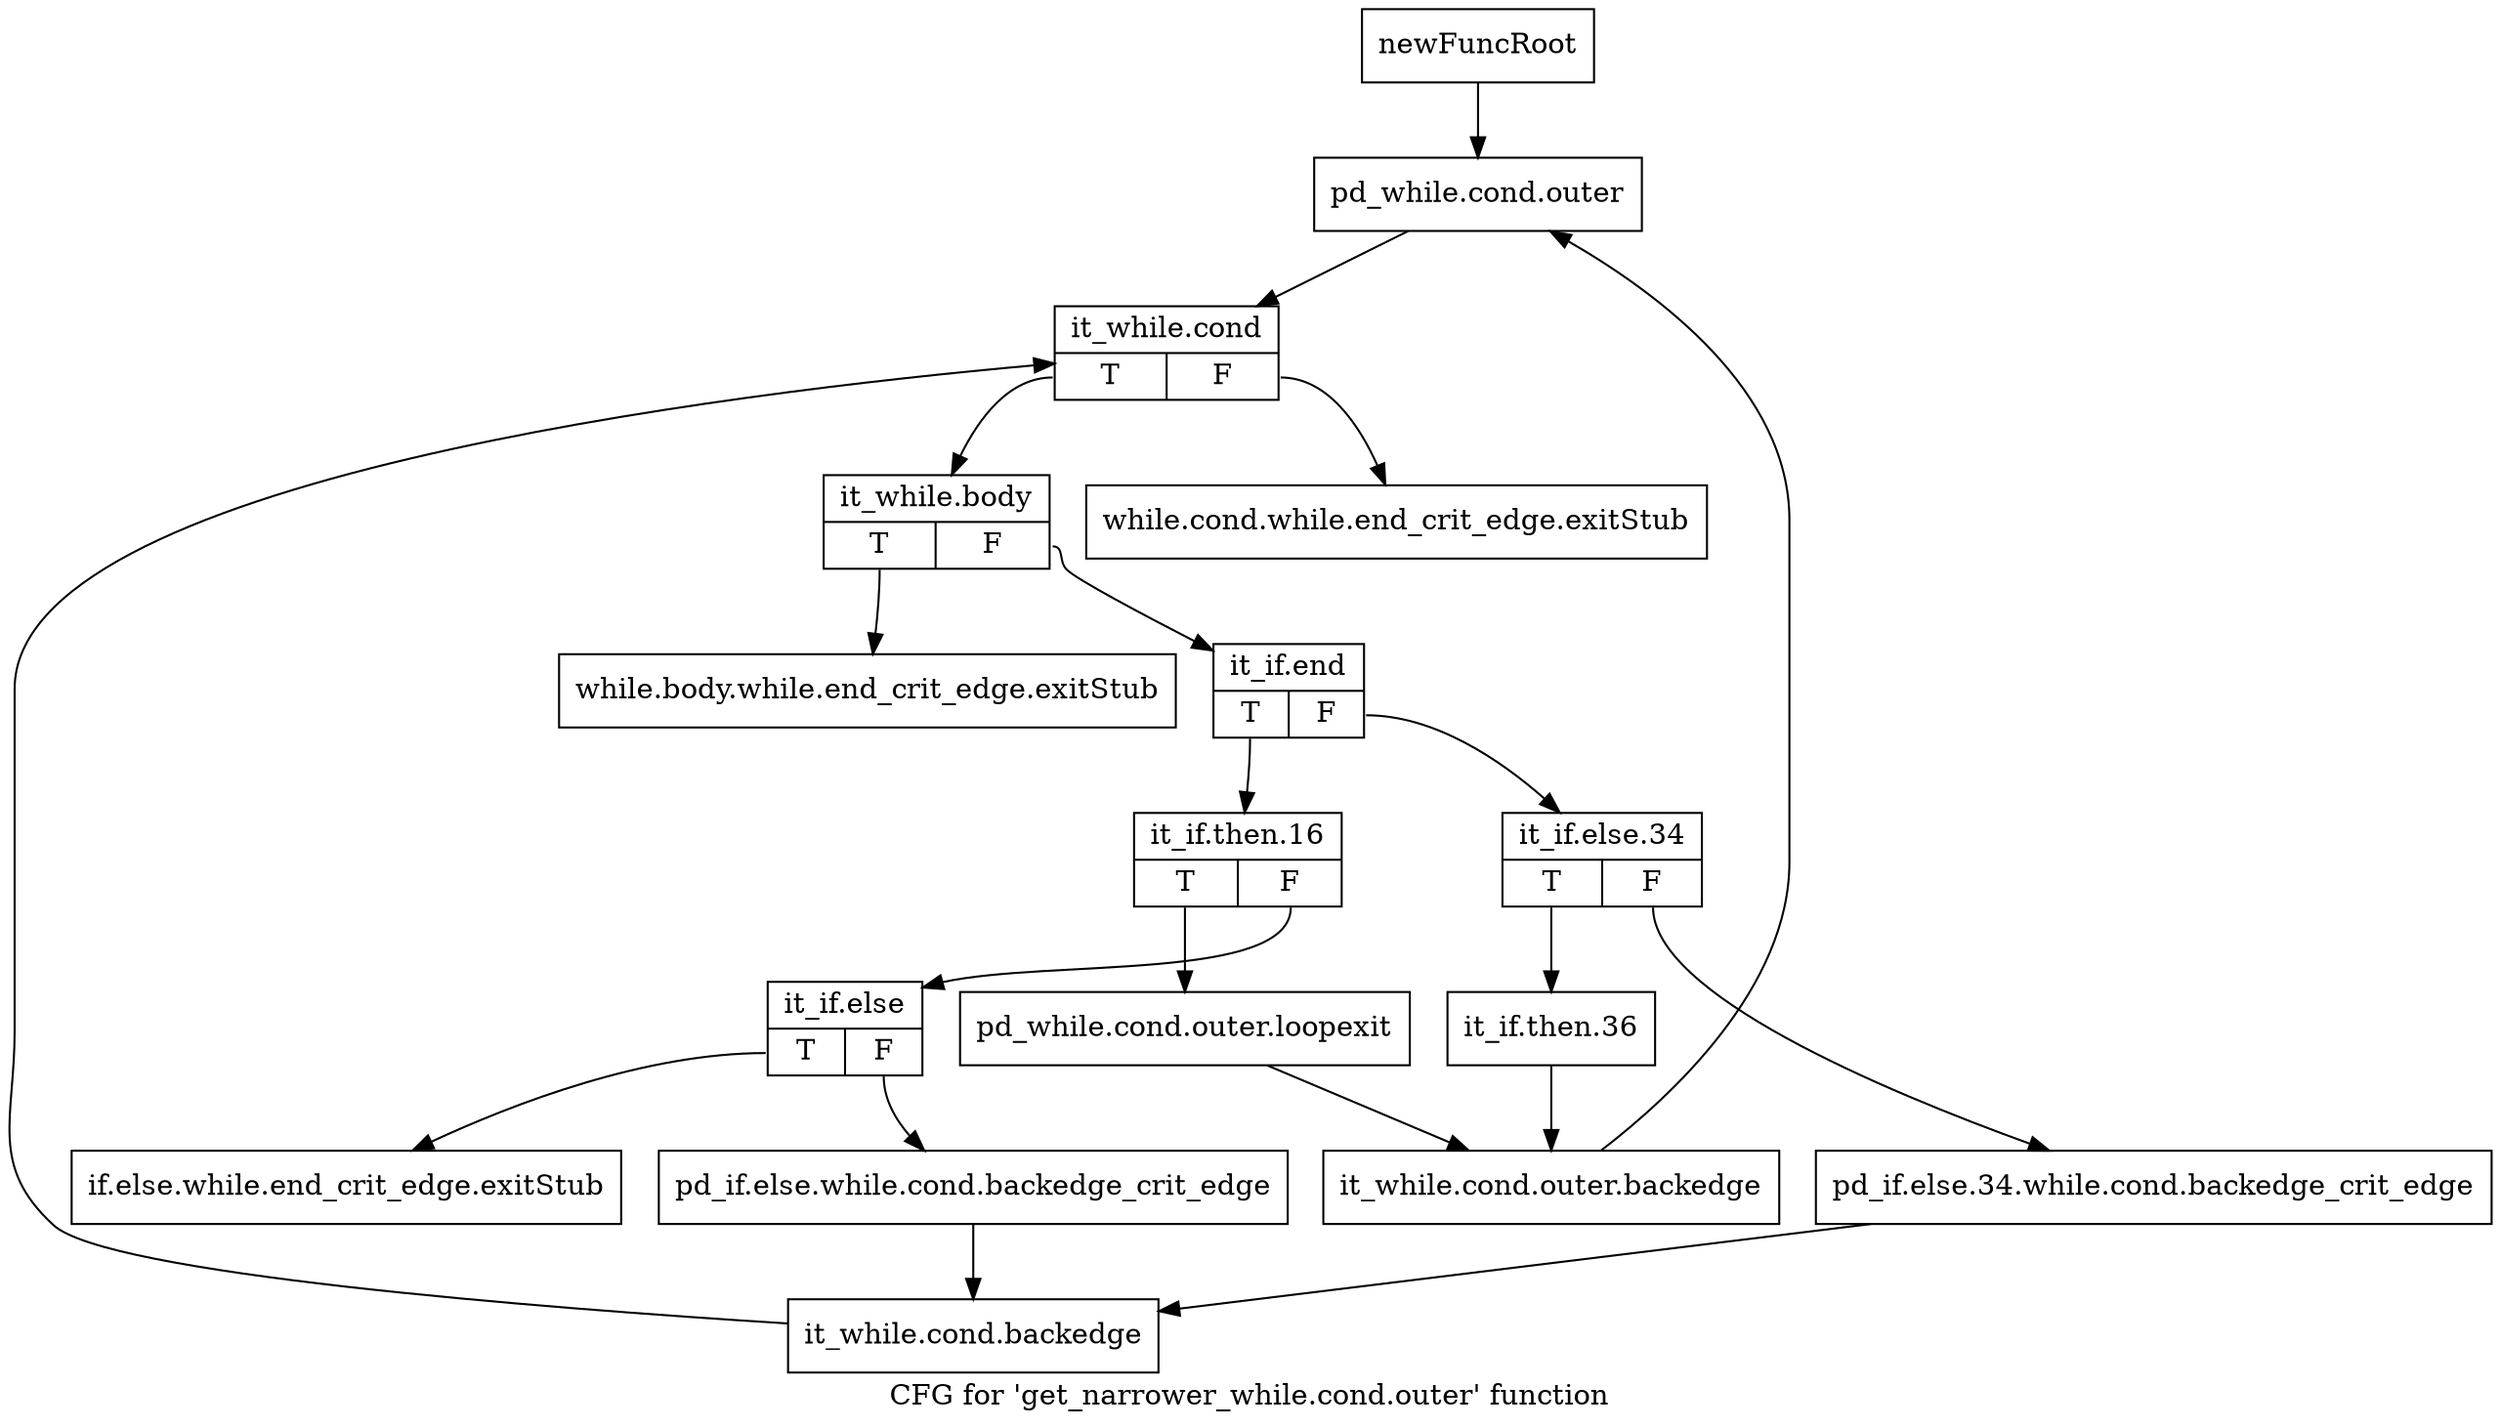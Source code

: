 digraph "CFG for 'get_narrower_while.cond.outer' function" {
	label="CFG for 'get_narrower_while.cond.outer' function";

	Node0xc4f4a70 [shape=record,label="{newFuncRoot}"];
	Node0xc4f4a70 -> Node0xc4f4bb0;
	Node0xc4f4ac0 [shape=record,label="{while.cond.while.end_crit_edge.exitStub}"];
	Node0xc4f4b10 [shape=record,label="{while.body.while.end_crit_edge.exitStub}"];
	Node0xc4f4b60 [shape=record,label="{if.else.while.end_crit_edge.exitStub}"];
	Node0xc4f4bb0 [shape=record,label="{pd_while.cond.outer}"];
	Node0xc4f4bb0 -> Node0xc4f4c00;
	Node0xc4f4c00 [shape=record,label="{it_while.cond|{<s0>T|<s1>F}}"];
	Node0xc4f4c00:s0 -> Node0xc4f4c50;
	Node0xc4f4c00:s1 -> Node0xc4f4ac0;
	Node0xc4f4c50 [shape=record,label="{it_while.body|{<s0>T|<s1>F}}"];
	Node0xc4f4c50:s0 -> Node0xc4f4b10;
	Node0xc4f4c50:s1 -> Node0xc4f4ca0;
	Node0xc4f4ca0 [shape=record,label="{it_if.end|{<s0>T|<s1>F}}"];
	Node0xc4f4ca0:s0 -> Node0xc4f4de0;
	Node0xc4f4ca0:s1 -> Node0xc4f4cf0;
	Node0xc4f4cf0 [shape=record,label="{it_if.else.34|{<s0>T|<s1>F}}"];
	Node0xc4f4cf0:s0 -> Node0xc4f4d90;
	Node0xc4f4cf0:s1 -> Node0xc4f4d40;
	Node0xc4f4d40 [shape=record,label="{pd_if.else.34.while.cond.backedge_crit_edge}"];
	Node0xc4f4d40 -> Node0xc4f4ed0;
	Node0xc4f4d90 [shape=record,label="{it_if.then.36}"];
	Node0xc4f4d90 -> Node0xc4f4f70;
	Node0xc4f4de0 [shape=record,label="{it_if.then.16|{<s0>T|<s1>F}}"];
	Node0xc4f4de0:s0 -> Node0xc4f4f20;
	Node0xc4f4de0:s1 -> Node0xc4f4e30;
	Node0xc4f4e30 [shape=record,label="{it_if.else|{<s0>T|<s1>F}}"];
	Node0xc4f4e30:s0 -> Node0xc4f4b60;
	Node0xc4f4e30:s1 -> Node0xc4f4e80;
	Node0xc4f4e80 [shape=record,label="{pd_if.else.while.cond.backedge_crit_edge}"];
	Node0xc4f4e80 -> Node0xc4f4ed0;
	Node0xc4f4ed0 [shape=record,label="{it_while.cond.backedge}"];
	Node0xc4f4ed0 -> Node0xc4f4c00;
	Node0xc4f4f20 [shape=record,label="{pd_while.cond.outer.loopexit}"];
	Node0xc4f4f20 -> Node0xc4f4f70;
	Node0xc4f4f70 [shape=record,label="{it_while.cond.outer.backedge}"];
	Node0xc4f4f70 -> Node0xc4f4bb0;
}
